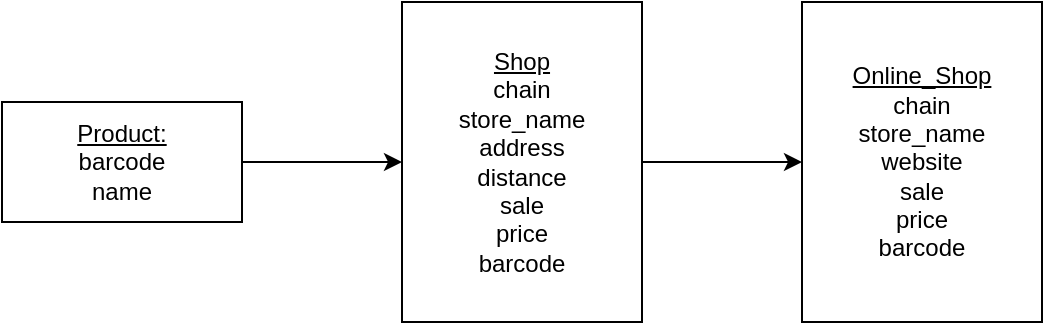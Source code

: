 <mxfile>
    <diagram id="vLtd_LdF3qCDUaCL9kJM" name="Page-1">
        <mxGraphModel dx="810" dy="626" grid="1" gridSize="10" guides="1" tooltips="1" connect="1" arrows="1" fold="1" page="1" pageScale="1" pageWidth="850" pageHeight="1100" math="0" shadow="0">
            <root>
                <mxCell id="0"/>
                <mxCell id="1" parent="0"/>
                <mxCell id="2" value="" style="edgeStyle=none;html=1;" edge="1" parent="1" source="3" target="5">
                    <mxGeometry relative="1" as="geometry"/>
                </mxCell>
                <mxCell id="3" value="&lt;u&gt;Product:&lt;/u&gt;&lt;br&gt;barcode&lt;br&gt;name" style="whiteSpace=wrap;html=1;" vertex="1" parent="1">
                    <mxGeometry x="40" y="130" width="120" height="60" as="geometry"/>
                </mxCell>
                <mxCell id="4" value="" style="edgeStyle=none;html=1;" edge="1" parent="1" source="5" target="6">
                    <mxGeometry relative="1" as="geometry"/>
                </mxCell>
                <mxCell id="5" value="&lt;u&gt;Shop&lt;/u&gt;&lt;br&gt;chain&lt;br&gt;store_name&lt;br&gt;address&lt;br&gt;distance&lt;br&gt;sale&lt;br&gt;price&lt;br&gt;barcode" style="whiteSpace=wrap;html=1;" vertex="1" parent="1">
                    <mxGeometry x="240" y="80" width="120" height="160" as="geometry"/>
                </mxCell>
                <mxCell id="6" value="&lt;u&gt;Online_Shop&lt;/u&gt;&lt;br&gt;chain&lt;br&gt;store_name&lt;br&gt;website&lt;br&gt;sale&lt;br&gt;price&lt;br&gt;barcode" style="whiteSpace=wrap;html=1;" vertex="1" parent="1">
                    <mxGeometry x="440" y="80" width="120" height="160" as="geometry"/>
                </mxCell>
            </root>
        </mxGraphModel>
    </diagram>
</mxfile>